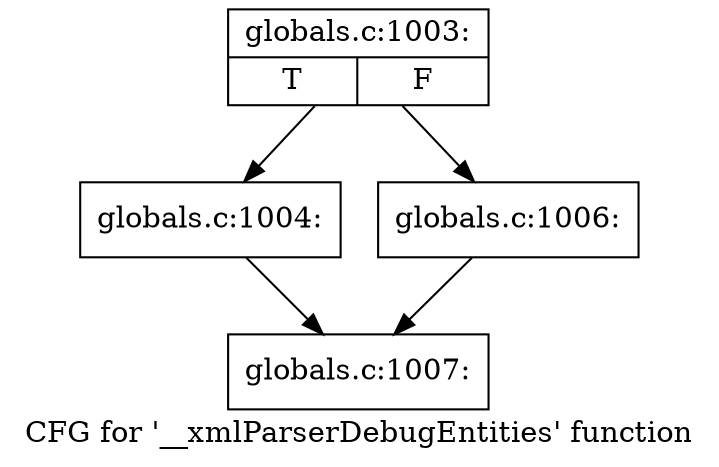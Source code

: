 digraph "CFG for '__xmlParserDebugEntities' function" {
	label="CFG for '__xmlParserDebugEntities' function";

	Node0x4ab2780 [shape=record,label="{globals.c:1003:|{<s0>T|<s1>F}}"];
	Node0x4ab2780 -> Node0x4ab2ab0;
	Node0x4ab2780 -> Node0x4abb7a0;
	Node0x4ab2ab0 [shape=record,label="{globals.c:1004:}"];
	Node0x4ab2ab0 -> Node0x4ab1730;
	Node0x4abb7a0 [shape=record,label="{globals.c:1006:}"];
	Node0x4abb7a0 -> Node0x4ab1730;
	Node0x4ab1730 [shape=record,label="{globals.c:1007:}"];
}

